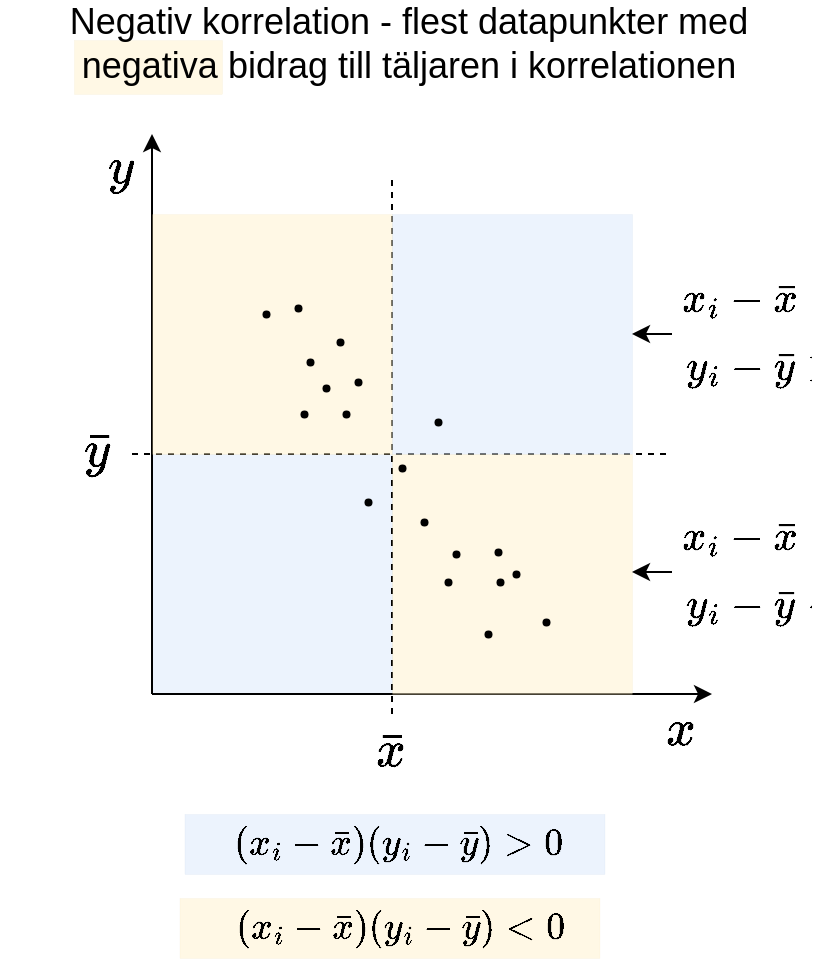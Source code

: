 <mxfile version="20.5.1" type="device"><diagram id="s6NMABwac0tLOV6wKvxd" name="Page-1"><mxGraphModel dx="2062" dy="1068" grid="1" gridSize="10" guides="1" tooltips="1" connect="1" arrows="1" fold="1" page="1" pageScale="1" pageWidth="850" pageHeight="1100" math="1" shadow="0"><root><mxCell id="0"/><mxCell id="1" parent="0"/><mxCell id="qbe_GG9i_eICtGAjKDKF-1" value="" style="rounded=0;whiteSpace=wrap;html=1;strokeWidth=0;fillColor=#fff2cc;strokeColor=#d6b656;opacity=50;direction=south;gradientDirection=radial;" vertex="1" parent="1"><mxGeometry x="214" y="143" width="74" height="27" as="geometry"/></mxCell><mxCell id="qbe_GG9i_eICtGAjKDKF-41" value="Negativ korrelation - flest datapunkter med negativa bidrag till täljaren i korrelationen" style="text;html=1;strokeColor=none;fillColor=none;align=center;verticalAlign=middle;whiteSpace=wrap;rounded=0;strokeWidth=0;fontSize=18;" vertex="1" parent="1"><mxGeometry x="189.5" y="130" width="383" height="30" as="geometry"/></mxCell><mxCell id="qbe_GG9i_eICtGAjKDKF-9" value="" style="rounded=0;whiteSpace=wrap;html=1;strokeWidth=0;fillColor=#dae8fc;strokeColor=#6c8ebf;opacity=50;direction=south;gradientDirection=radial;" vertex="1" parent="1"><mxGeometry x="253" y="350" width="120" height="120" as="geometry"/></mxCell><mxCell id="qbe_GG9i_eICtGAjKDKF-2" value="" style="rounded=0;whiteSpace=wrap;html=1;strokeWidth=0;fillColor=#dae8fc;strokeColor=#6c8ebf;opacity=50;direction=south;gradientDirection=radial;" vertex="1" parent="1"><mxGeometry x="269.25" y="530" width="210" height="30" as="geometry"/></mxCell><mxCell id="qbe_GG9i_eICtGAjKDKF-3" value="$$(x_i-\bar x)(y_i-\bar y)&amp;gt;0$$" style="text;html=1;strokeColor=none;fillColor=none;align=center;verticalAlign=middle;whiteSpace=wrap;rounded=0;strokeWidth=0;fontSize=16;" vertex="1" parent="1"><mxGeometry x="177.5" y="530" width="397" height="30" as="geometry"/></mxCell><mxCell id="qbe_GG9i_eICtGAjKDKF-4" value="" style="endArrow=classic;html=1;rounded=0;" edge="1" parent="1"><mxGeometry width="50" height="50" relative="1" as="geometry"><mxPoint x="253" y="470" as="sourcePoint"/><mxPoint x="253" y="190" as="targetPoint"/></mxGeometry></mxCell><mxCell id="qbe_GG9i_eICtGAjKDKF-5" value="" style="endArrow=classic;html=1;rounded=0;" edge="1" parent="1"><mxGeometry width="50" height="50" relative="1" as="geometry"><mxPoint x="253" y="470" as="sourcePoint"/><mxPoint x="533" y="470" as="targetPoint"/></mxGeometry></mxCell><mxCell id="qbe_GG9i_eICtGAjKDKF-6" value="" style="endArrow=none;dashed=1;html=1;rounded=0;" edge="1" parent="1"><mxGeometry width="50" height="50" relative="1" as="geometry"><mxPoint x="243" y="350" as="sourcePoint"/><mxPoint x="513" y="350" as="targetPoint"/></mxGeometry></mxCell><mxCell id="qbe_GG9i_eICtGAjKDKF-7" value="" style="endArrow=none;dashed=1;html=1;rounded=0;" edge="1" parent="1"><mxGeometry width="50" height="50" relative="1" as="geometry"><mxPoint x="373" y="480" as="sourcePoint"/><mxPoint x="373" y="210" as="targetPoint"/></mxGeometry></mxCell><mxCell id="qbe_GG9i_eICtGAjKDKF-8" value="" style="rounded=0;whiteSpace=wrap;html=1;strokeWidth=0;fillColor=#fff2cc;strokeColor=#d6b656;opacity=50;direction=south;gradientColor=none;gradientDirection=radial;" vertex="1" parent="1"><mxGeometry x="253" y="230" width="120" height="120" as="geometry"/></mxCell><mxCell id="qbe_GG9i_eICtGAjKDKF-10" value="" style="rounded=0;whiteSpace=wrap;html=1;strokeWidth=0;fillColor=#dae8fc;strokeColor=#6c8ebf;opacity=50;direction=south;gradientDirection=radial;" vertex="1" parent="1"><mxGeometry x="373" y="230" width="120" height="120" as="geometry"/></mxCell><mxCell id="qbe_GG9i_eICtGAjKDKF-11" value="" style="rounded=0;whiteSpace=wrap;html=1;strokeWidth=0;fillColor=#fff2cc;strokeColor=#d6b656;opacity=50;direction=south;gradientColor=none;gradientDirection=radial;" vertex="1" parent="1"><mxGeometry x="373" y="350" width="120" height="120" as="geometry"/></mxCell><mxCell id="qbe_GG9i_eICtGAjKDKF-12" value="$$x$$" style="text;html=1;strokeColor=none;fillColor=none;align=center;verticalAlign=middle;whiteSpace=wrap;rounded=0;strokeWidth=0;opacity=50;fontSize=22;" vertex="1" parent="1"><mxGeometry x="503" y="473" width="30" height="30" as="geometry"/></mxCell><mxCell id="qbe_GG9i_eICtGAjKDKF-13" value="$$y$$" style="text;html=1;strokeColor=none;fillColor=none;align=center;verticalAlign=middle;whiteSpace=wrap;rounded=0;strokeWidth=0;opacity=50;fontSize=22;" vertex="1" parent="1"><mxGeometry x="222" y="192" width="30" height="30" as="geometry"/></mxCell><mxCell id="qbe_GG9i_eICtGAjKDKF-14" value="$$\bar x$$" style="text;html=1;strokeColor=none;fillColor=none;align=center;verticalAlign=middle;whiteSpace=wrap;rounded=0;strokeWidth=0;opacity=50;fontSize=22;" vertex="1" parent="1"><mxGeometry x="358" y="484" width="30" height="30" as="geometry"/></mxCell><mxCell id="qbe_GG9i_eICtGAjKDKF-15" value="$$\bar y$$" style="text;html=1;strokeColor=none;fillColor=none;align=center;verticalAlign=middle;whiteSpace=wrap;rounded=0;strokeWidth=0;opacity=50;fontSize=22;" vertex="1" parent="1"><mxGeometry x="210" y="334" width="30" height="30" as="geometry"/></mxCell><mxCell id="qbe_GG9i_eICtGAjKDKF-16" value="" style="shape=waypoint;sketch=0;fillStyle=solid;size=6;pointerEvents=1;points=[];fillColor=none;resizable=0;rotatable=0;perimeter=centerPerimeter;snapToPoint=1;strokeWidth=0;fontSize=26;" vertex="1" parent="1"><mxGeometry x="376" y="314" width="40" height="40" as="geometry"/></mxCell><mxCell id="qbe_GG9i_eICtGAjKDKF-17" value="" style="shape=waypoint;sketch=0;fillStyle=solid;size=6;pointerEvents=1;points=[];fillColor=none;resizable=0;rotatable=0;perimeter=centerPerimeter;snapToPoint=1;strokeWidth=0;fontSize=26;" vertex="1" parent="1"><mxGeometry x="327" y="274" width="40" height="40" as="geometry"/></mxCell><mxCell id="qbe_GG9i_eICtGAjKDKF-18" value="" style="shape=waypoint;sketch=0;fillStyle=solid;size=6;pointerEvents=1;points=[];fillColor=none;resizable=0;rotatable=0;perimeter=centerPerimeter;snapToPoint=1;strokeWidth=0;fontSize=26;" vertex="1" parent="1"><mxGeometry x="312" y="284" width="40" height="40" as="geometry"/></mxCell><mxCell id="qbe_GG9i_eICtGAjKDKF-19" value="" style="shape=waypoint;sketch=0;fillStyle=solid;size=6;pointerEvents=1;points=[];fillColor=none;resizable=0;rotatable=0;perimeter=centerPerimeter;snapToPoint=1;strokeWidth=0;fontSize=26;" vertex="1" parent="1"><mxGeometry x="320" y="297" width="40" height="40" as="geometry"/></mxCell><mxCell id="qbe_GG9i_eICtGAjKDKF-20" value="" style="shape=waypoint;sketch=0;fillStyle=solid;size=6;pointerEvents=1;points=[];fillColor=none;resizable=0;rotatable=0;perimeter=centerPerimeter;snapToPoint=1;strokeWidth=0;fontSize=26;" vertex="1" parent="1"><mxGeometry x="336" y="294" width="40" height="40" as="geometry"/></mxCell><mxCell id="qbe_GG9i_eICtGAjKDKF-21" value="" style="shape=waypoint;sketch=0;fillStyle=solid;size=6;pointerEvents=1;points=[];fillColor=none;resizable=0;rotatable=0;perimeter=centerPerimeter;snapToPoint=1;strokeWidth=0;fontSize=26;" vertex="1" parent="1"><mxGeometry x="306" y="257" width="40" height="40" as="geometry"/></mxCell><mxCell id="qbe_GG9i_eICtGAjKDKF-22" value="" style="shape=waypoint;sketch=0;fillStyle=solid;size=6;pointerEvents=1;points=[];fillColor=none;resizable=0;rotatable=0;perimeter=centerPerimeter;snapToPoint=1;strokeWidth=0;fontSize=26;" vertex="1" parent="1"><mxGeometry x="358" y="337" width="40" height="40" as="geometry"/></mxCell><mxCell id="qbe_GG9i_eICtGAjKDKF-23" value="" style="shape=waypoint;sketch=0;fillStyle=solid;size=6;pointerEvents=1;points=[];fillColor=none;resizable=0;rotatable=0;perimeter=centerPerimeter;snapToPoint=1;strokeWidth=0;fontSize=26;" vertex="1" parent="1"><mxGeometry x="330" y="310" width="40" height="40" as="geometry"/></mxCell><mxCell id="qbe_GG9i_eICtGAjKDKF-24" value="" style="shape=waypoint;sketch=0;fillStyle=solid;size=6;pointerEvents=1;points=[];fillColor=none;resizable=0;rotatable=0;perimeter=centerPerimeter;snapToPoint=1;strokeWidth=0;fontSize=26;" vertex="1" parent="1"><mxGeometry x="309" y="310" width="40" height="40" as="geometry"/></mxCell><mxCell id="qbe_GG9i_eICtGAjKDKF-25" value="" style="shape=waypoint;sketch=0;fillStyle=solid;size=6;pointerEvents=1;points=[];fillColor=none;resizable=0;rotatable=0;perimeter=centerPerimeter;snapToPoint=1;strokeWidth=0;fontSize=26;" vertex="1" parent="1"><mxGeometry x="341" y="354" width="40" height="40" as="geometry"/></mxCell><mxCell id="qbe_GG9i_eICtGAjKDKF-26" value="" style="shape=waypoint;sketch=0;fillStyle=solid;size=6;pointerEvents=1;points=[];fillColor=none;resizable=0;rotatable=0;perimeter=centerPerimeter;snapToPoint=1;strokeWidth=0;fontSize=26;" vertex="1" parent="1"><mxGeometry x="415" y="390" width="40" height="40" as="geometry"/></mxCell><mxCell id="qbe_GG9i_eICtGAjKDKF-27" value="" style="shape=waypoint;sketch=0;fillStyle=solid;size=6;pointerEvents=1;points=[];fillColor=none;resizable=0;rotatable=0;perimeter=centerPerimeter;snapToPoint=1;strokeWidth=0;fontSize=26;" vertex="1" parent="1"><mxGeometry x="369" y="364" width="40" height="40" as="geometry"/></mxCell><mxCell id="qbe_GG9i_eICtGAjKDKF-28" value="" style="shape=waypoint;sketch=0;fillStyle=solid;size=6;pointerEvents=1;points=[];fillColor=none;resizable=0;rotatable=0;perimeter=centerPerimeter;snapToPoint=1;strokeWidth=0;fontSize=26;" vertex="1" parent="1"><mxGeometry x="430" y="414" width="40" height="40" as="geometry"/></mxCell><mxCell id="qbe_GG9i_eICtGAjKDKF-29" value="" style="shape=waypoint;sketch=0;fillStyle=solid;size=6;pointerEvents=1;points=[];fillColor=none;resizable=0;rotatable=0;perimeter=centerPerimeter;snapToPoint=1;strokeWidth=0;fontSize=26;" vertex="1" parent="1"><mxGeometry x="381" y="394" width="40" height="40" as="geometry"/></mxCell><mxCell id="qbe_GG9i_eICtGAjKDKF-30" value="" style="shape=waypoint;sketch=0;fillStyle=solid;size=6;pointerEvents=1;points=[];fillColor=none;resizable=0;rotatable=0;perimeter=centerPerimeter;snapToPoint=1;strokeWidth=0;fontSize=26;" vertex="1" parent="1"><mxGeometry x="406" y="379" width="40" height="40" as="geometry"/></mxCell><mxCell id="qbe_GG9i_eICtGAjKDKF-31" value="" style="shape=waypoint;sketch=0;fillStyle=solid;size=6;pointerEvents=1;points=[];fillColor=none;resizable=0;rotatable=0;perimeter=centerPerimeter;snapToPoint=1;strokeWidth=0;fontSize=26;" vertex="1" parent="1"><mxGeometry x="407" y="394" width="40" height="40" as="geometry"/></mxCell><mxCell id="qbe_GG9i_eICtGAjKDKF-32" value="" style="shape=waypoint;sketch=0;fillStyle=solid;size=6;pointerEvents=1;points=[];fillColor=none;resizable=0;rotatable=0;perimeter=centerPerimeter;snapToPoint=1;strokeWidth=0;fontSize=26;" vertex="1" parent="1"><mxGeometry x="401" y="420" width="40" height="40" as="geometry"/></mxCell><mxCell id="qbe_GG9i_eICtGAjKDKF-33" value="" style="shape=waypoint;sketch=0;fillStyle=solid;size=6;pointerEvents=1;points=[];fillColor=none;resizable=0;rotatable=0;perimeter=centerPerimeter;snapToPoint=1;strokeWidth=0;fontSize=26;" vertex="1" parent="1"><mxGeometry x="290" y="260" width="40" height="40" as="geometry"/></mxCell><mxCell id="qbe_GG9i_eICtGAjKDKF-34" value="" style="shape=waypoint;sketch=0;fillStyle=solid;size=6;pointerEvents=1;points=[];fillColor=none;resizable=0;rotatable=0;perimeter=centerPerimeter;snapToPoint=1;strokeWidth=0;fontSize=26;" vertex="1" parent="1"><mxGeometry x="385" y="380" width="40" height="40" as="geometry"/></mxCell><mxCell id="qbe_GG9i_eICtGAjKDKF-35" value="$$&amp;nbsp; y_i-\bar y &amp;gt;0&amp;nbsp;&lt;br style=&quot;font-size: 18px;&quot;&gt;$$" style="text;html=1;strokeColor=none;fillColor=none;align=center;verticalAlign=middle;whiteSpace=wrap;rounded=0;strokeWidth=0;opacity=50;fontSize=18;" vertex="1" parent="1"><mxGeometry x="552" y="292" width="30" height="30" as="geometry"/></mxCell><mxCell id="qbe_GG9i_eICtGAjKDKF-36" value="$$&amp;nbsp; x_i-\bar x &amp;gt;0&amp;nbsp;&lt;br style=&quot;font-size: 18px;&quot;&gt;$$" style="text;html=1;strokeColor=none;fillColor=none;align=center;verticalAlign=middle;whiteSpace=wrap;rounded=0;strokeWidth=0;opacity=50;fontSize=18;" vertex="1" parent="1"><mxGeometry x="552" y="258" width="30" height="30" as="geometry"/></mxCell><mxCell id="qbe_GG9i_eICtGAjKDKF-37" value="" style="endArrow=classic;html=1;rounded=0;fontSize=18;startSize=6;endSize=6;" edge="1" parent="1" target="qbe_GG9i_eICtGAjKDKF-10"><mxGeometry width="50" height="50" relative="1" as="geometry"><mxPoint x="513" y="290" as="sourcePoint"/><mxPoint x="463" y="280" as="targetPoint"/></mxGeometry></mxCell><mxCell id="qbe_GG9i_eICtGAjKDKF-38" value="$$&amp;nbsp; y_i-\bar y &amp;lt;0&amp;nbsp;&lt;br style=&quot;font-size: 18px;&quot;&gt;$$" style="text;html=1;strokeColor=none;fillColor=none;align=center;verticalAlign=middle;whiteSpace=wrap;rounded=0;strokeWidth=0;opacity=50;fontSize=18;" vertex="1" parent="1"><mxGeometry x="552" y="411" width="30" height="30" as="geometry"/></mxCell><mxCell id="qbe_GG9i_eICtGAjKDKF-39" value="$$&amp;nbsp; x_i-\bar x &amp;gt;0&amp;nbsp;&lt;br style=&quot;font-size: 18px;&quot;&gt;$$" style="text;html=1;strokeColor=none;fillColor=none;align=center;verticalAlign=middle;whiteSpace=wrap;rounded=0;strokeWidth=0;opacity=50;fontSize=18;" vertex="1" parent="1"><mxGeometry x="552" y="377" width="30" height="30" as="geometry"/></mxCell><mxCell id="qbe_GG9i_eICtGAjKDKF-40" value="" style="endArrow=classic;html=1;rounded=0;fontSize=18;startSize=6;endSize=6;" edge="1" parent="1"><mxGeometry width="50" height="50" relative="1" as="geometry"><mxPoint x="513" y="409" as="sourcePoint"/><mxPoint x="493" y="409" as="targetPoint"/></mxGeometry></mxCell><mxCell id="qbe_GG9i_eICtGAjKDKF-42" value="" style="rounded=0;whiteSpace=wrap;html=1;strokeWidth=0;fillColor=#fff2cc;strokeColor=#d6b656;opacity=50;direction=south;gradientColor=none;gradientDirection=radial;" vertex="1" parent="1"><mxGeometry x="266.75" y="572" width="210" height="30" as="geometry"/></mxCell><mxCell id="qbe_GG9i_eICtGAjKDKF-43" value="$$(x_i-\bar x)(y_i-\bar y)&amp;lt;0$$" style="text;html=1;strokeColor=none;fillColor=none;align=center;verticalAlign=middle;whiteSpace=wrap;rounded=0;strokeWidth=0;fontSize=16;" vertex="1" parent="1"><mxGeometry x="178.5" y="572" width="397" height="30" as="geometry"/></mxCell></root></mxGraphModel></diagram></mxfile>